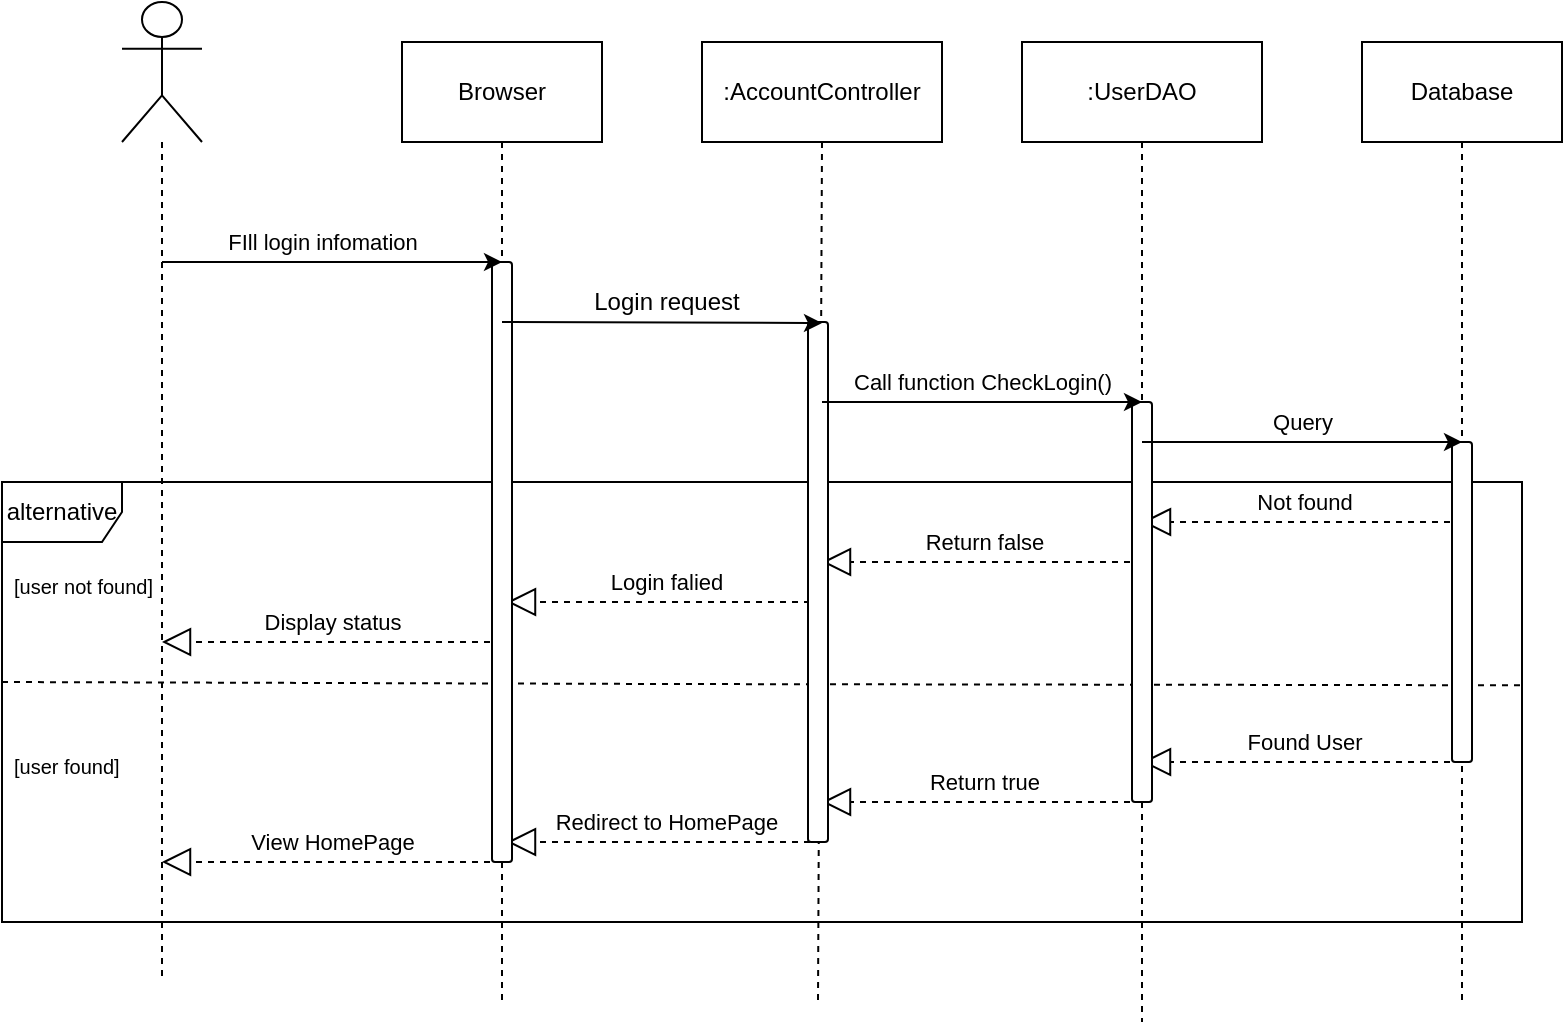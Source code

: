 <mxfile version="14.8.1" type="device"><diagram id="Ux88fUvOWw_Rc9Goepsm" name="Page-1"><mxGraphModel dx="1146" dy="526" grid="1" gridSize="10" guides="1" tooltips="1" connect="1" arrows="1" fold="1" page="1" pageScale="1" pageWidth="827" pageHeight="1169" math="0" shadow="0"><root><mxCell id="0"/><mxCell id="1" parent="0"/><mxCell id="q5nNowkRErdxKvwEoenb-12" value="alternative" style="shape=umlFrame;whiteSpace=wrap;html=1;" parent="1" vertex="1"><mxGeometry x="30" y="260" width="760" height="220" as="geometry"/></mxCell><mxCell id="wGBdBniwJs4qPRTGTJWb-1" value="" style="endArrow=none;dashed=1;html=1;exitX=0.5;exitY=1;exitDx=0;exitDy=0;" parent="1" source="wGBdBniwJs4qPRTGTJWb-6" edge="1"><mxGeometry width="50" height="50" relative="1" as="geometry"><mxPoint x="506" y="90" as="sourcePoint"/><mxPoint x="438" y="520" as="targetPoint"/></mxGeometry></mxCell><mxCell id="wGBdBniwJs4qPRTGTJWb-2" value="" style="shape=umlActor;verticalLabelPosition=bottom;verticalAlign=top;html=1;outlineConnect=0;" parent="1" vertex="1"><mxGeometry x="90" y="20" width="40" height="70" as="geometry"/></mxCell><mxCell id="wGBdBniwJs4qPRTGTJWb-3" value="Browser" style="rounded=0;whiteSpace=wrap;html=1;" parent="1" vertex="1"><mxGeometry x="230" y="40" width="100" height="50" as="geometry"/></mxCell><mxCell id="wGBdBniwJs4qPRTGTJWb-5" value=":UserDAO" style="rounded=0;whiteSpace=wrap;html=1;" parent="1" vertex="1"><mxGeometry x="540" y="40" width="120" height="50" as="geometry"/></mxCell><mxCell id="wGBdBniwJs4qPRTGTJWb-6" value=":AccountController" style="rounded=0;whiteSpace=wrap;html=1;" parent="1" vertex="1"><mxGeometry x="380" y="40" width="120" height="50" as="geometry"/></mxCell><mxCell id="wGBdBniwJs4qPRTGTJWb-7" value="Database" style="rounded=0;whiteSpace=wrap;html=1;" parent="1" vertex="1"><mxGeometry x="710" y="40" width="100" height="50" as="geometry"/></mxCell><mxCell id="wGBdBniwJs4qPRTGTJWb-8" value="" style="endArrow=none;dashed=1;html=1;exitX=0.5;exitY=1;exitDx=0;exitDy=0;" parent="1" source="wGBdBniwJs4qPRTGTJWb-3" edge="1"><mxGeometry width="50" height="50" relative="1" as="geometry"><mxPoint x="470" y="290" as="sourcePoint"/><mxPoint x="280" y="520" as="targetPoint"/></mxGeometry></mxCell><mxCell id="wGBdBniwJs4qPRTGTJWb-10" value="" style="endArrow=none;dashed=1;html=1;exitX=0.5;exitY=1;exitDx=0;exitDy=0;" parent="1" source="wGBdBniwJs4qPRTGTJWb-5" edge="1"><mxGeometry width="50" height="50" relative="1" as="geometry"><mxPoint x="605" y="120" as="sourcePoint"/><mxPoint x="600" y="530" as="targetPoint"/></mxGeometry></mxCell><mxCell id="wGBdBniwJs4qPRTGTJWb-20" value="" style="endArrow=none;dashed=1;html=1;exitX=0.5;exitY=1;exitDx=0;exitDy=0;" parent="1" source="wGBdBniwJs4qPRTGTJWb-7" edge="1"><mxGeometry width="50" height="50" relative="1" as="geometry"><mxPoint x="760" y="110" as="sourcePoint"/><mxPoint x="760" y="520" as="targetPoint"/></mxGeometry></mxCell><mxCell id="q5nNowkRErdxKvwEoenb-4" value="" style="endArrow=none;dashed=1;html=1;exitX=0.5;exitY=1;exitDx=0;exitDy=0;" parent="1" edge="1"><mxGeometry width="50" height="50" relative="1" as="geometry"><mxPoint x="110.0" y="90" as="sourcePoint"/><mxPoint x="110.0" y="510" as="targetPoint"/></mxGeometry></mxCell><mxCell id="q5nNowkRErdxKvwEoenb-11" value="" style="endArrow=block;dashed=1;endFill=0;endSize=12;html=1;" parent="1" edge="1"><mxGeometry width="160" relative="1" as="geometry"><mxPoint x="760" y="280" as="sourcePoint"/><mxPoint x="600" y="280" as="targetPoint"/></mxGeometry></mxCell><mxCell id="q5nNowkRErdxKvwEoenb-13" value="Not found" style="edgeLabel;html=1;align=center;verticalAlign=middle;resizable=0;points=[];" parent="q5nNowkRErdxKvwEoenb-11" vertex="1" connectable="0"><mxGeometry x="0.232" y="-2" relative="1" as="geometry"><mxPoint x="19" y="-8" as="offset"/></mxGeometry></mxCell><mxCell id="q5nNowkRErdxKvwEoenb-14" value="" style="endArrow=block;dashed=1;endFill=0;endSize=12;html=1;" parent="1" edge="1"><mxGeometry width="160" relative="1" as="geometry"><mxPoint x="600" y="300" as="sourcePoint"/><mxPoint x="440" y="300" as="targetPoint"/></mxGeometry></mxCell><mxCell id="q5nNowkRErdxKvwEoenb-15" value="Return false" style="edgeLabel;html=1;align=center;verticalAlign=middle;resizable=0;points=[];" parent="q5nNowkRErdxKvwEoenb-14" vertex="1" connectable="0"><mxGeometry x="0.232" y="-2" relative="1" as="geometry"><mxPoint x="19" y="-8" as="offset"/></mxGeometry></mxCell><mxCell id="q5nNowkRErdxKvwEoenb-16" value="" style="endArrow=block;dashed=1;endFill=0;endSize=12;html=1;" parent="1" edge="1"><mxGeometry width="160" relative="1" as="geometry"><mxPoint x="440" y="320" as="sourcePoint"/><mxPoint x="282.5" y="320" as="targetPoint"/></mxGeometry></mxCell><mxCell id="q5nNowkRErdxKvwEoenb-17" value="Login falied" style="edgeLabel;html=1;align=center;verticalAlign=middle;resizable=0;points=[];" parent="q5nNowkRErdxKvwEoenb-16" vertex="1" connectable="0"><mxGeometry x="0.232" y="-2" relative="1" as="geometry"><mxPoint x="19" y="-8" as="offset"/></mxGeometry></mxCell><mxCell id="q5nNowkRErdxKvwEoenb-18" value="" style="endArrow=block;dashed=1;endFill=0;endSize=12;html=1;" parent="1" edge="1"><mxGeometry width="160" relative="1" as="geometry"><mxPoint x="280" y="340" as="sourcePoint"/><mxPoint x="110" y="340" as="targetPoint"/></mxGeometry></mxCell><mxCell id="q5nNowkRErdxKvwEoenb-19" value="Display status" style="edgeLabel;html=1;align=center;verticalAlign=middle;resizable=0;points=[];" parent="q5nNowkRErdxKvwEoenb-18" vertex="1" connectable="0"><mxGeometry x="0.232" y="-2" relative="1" as="geometry"><mxPoint x="19" y="-8" as="offset"/></mxGeometry></mxCell><mxCell id="q5nNowkRErdxKvwEoenb-21" value="" style="endArrow=none;dashed=1;html=1;entryX=0.999;entryY=0.462;entryDx=0;entryDy=0;entryPerimeter=0;" parent="1" target="q5nNowkRErdxKvwEoenb-12" edge="1"><mxGeometry width="50" height="50" relative="1" as="geometry"><mxPoint x="30" y="360" as="sourcePoint"/><mxPoint x="610" y="540" as="targetPoint"/><Array as="points"><mxPoint x="360" y="361"/></Array></mxGeometry></mxCell><mxCell id="q5nNowkRErdxKvwEoenb-22" value="[user not found]" style="text;strokeColor=none;fillColor=none;align=left;verticalAlign=top;spacingLeft=4;spacingRight=4;overflow=hidden;rotatable=0;points=[[0,0.5],[1,0.5]];portConstraint=eastwest;fontSize=10;" parent="1" vertex="1"><mxGeometry x="30" y="300" width="80" height="30" as="geometry"/></mxCell><mxCell id="q5nNowkRErdxKvwEoenb-23" value="" style="endArrow=block;dashed=1;endFill=0;endSize=12;html=1;" parent="1" edge="1"><mxGeometry width="160" relative="1" as="geometry"><mxPoint x="760" y="400" as="sourcePoint"/><mxPoint x="600" y="400" as="targetPoint"/></mxGeometry></mxCell><mxCell id="q5nNowkRErdxKvwEoenb-24" value="Found User" style="edgeLabel;html=1;align=center;verticalAlign=middle;resizable=0;points=[];" parent="q5nNowkRErdxKvwEoenb-23" vertex="1" connectable="0"><mxGeometry x="0.232" y="-2" relative="1" as="geometry"><mxPoint x="19" y="-8" as="offset"/></mxGeometry></mxCell><mxCell id="q5nNowkRErdxKvwEoenb-25" value="" style="endArrow=block;dashed=1;endFill=0;endSize=12;html=1;" parent="1" edge="1"><mxGeometry width="160" relative="1" as="geometry"><mxPoint x="600" y="420.0" as="sourcePoint"/><mxPoint x="440" y="420.0" as="targetPoint"/></mxGeometry></mxCell><mxCell id="q5nNowkRErdxKvwEoenb-26" value="Return true" style="edgeLabel;html=1;align=center;verticalAlign=middle;resizable=0;points=[];" parent="q5nNowkRErdxKvwEoenb-25" vertex="1" connectable="0"><mxGeometry x="0.232" y="-2" relative="1" as="geometry"><mxPoint x="19" y="-8" as="offset"/></mxGeometry></mxCell><mxCell id="q5nNowkRErdxKvwEoenb-27" value="" style="endArrow=block;dashed=1;endFill=0;endSize=12;html=1;" parent="1" edge="1"><mxGeometry width="160" relative="1" as="geometry"><mxPoint x="440" y="440" as="sourcePoint"/><mxPoint x="282.5" y="440.0" as="targetPoint"/></mxGeometry></mxCell><mxCell id="q5nNowkRErdxKvwEoenb-28" value="Redirect to HomePage" style="edgeLabel;html=1;align=center;verticalAlign=middle;resizable=0;points=[];" parent="q5nNowkRErdxKvwEoenb-27" vertex="1" connectable="0"><mxGeometry x="0.232" y="-2" relative="1" as="geometry"><mxPoint x="19" y="-8" as="offset"/></mxGeometry></mxCell><mxCell id="q5nNowkRErdxKvwEoenb-29" value="" style="endArrow=block;dashed=1;endFill=0;endSize=12;html=1;" parent="1" edge="1"><mxGeometry width="160" relative="1" as="geometry"><mxPoint x="280" y="450.0" as="sourcePoint"/><mxPoint x="110" y="450" as="targetPoint"/></mxGeometry></mxCell><mxCell id="q5nNowkRErdxKvwEoenb-30" value="View HomePage" style="edgeLabel;html=1;align=center;verticalAlign=middle;resizable=0;points=[];" parent="q5nNowkRErdxKvwEoenb-29" vertex="1" connectable="0"><mxGeometry x="0.232" y="-2" relative="1" as="geometry"><mxPoint x="19" y="-8" as="offset"/></mxGeometry></mxCell><mxCell id="q5nNowkRErdxKvwEoenb-31" value="[user found]" style="text;strokeColor=none;fillColor=none;align=left;verticalAlign=top;spacingLeft=4;spacingRight=4;overflow=hidden;rotatable=0;points=[[0,0.5],[1,0.5]];portConstraint=eastwest;fontSize=10;" parent="1" vertex="1"><mxGeometry x="30" y="390" width="80" height="30" as="geometry"/></mxCell><mxCell id="8dcIYH9Bya47Zs-4izmG-1" value="" style="rounded=1;whiteSpace=wrap;html=1;" vertex="1" parent="1"><mxGeometry x="275" y="150" width="10" height="300" as="geometry"/></mxCell><mxCell id="wGBdBniwJs4qPRTGTJWb-12" value="" style="endArrow=classic;html=1;" parent="1" edge="1"><mxGeometry width="50" height="50" relative="1" as="geometry"><mxPoint x="110" y="150" as="sourcePoint"/><mxPoint x="280" y="150" as="targetPoint"/></mxGeometry></mxCell><mxCell id="q5nNowkRErdxKvwEoenb-5" value="FIll login infomation" style="edgeLabel;html=1;align=center;verticalAlign=middle;resizable=0;points=[];" parent="wGBdBniwJs4qPRTGTJWb-12" vertex="1" connectable="0"><mxGeometry x="-0.198" y="-1" relative="1" as="geometry"><mxPoint x="12" y="-11" as="offset"/></mxGeometry></mxCell><mxCell id="8dcIYH9Bya47Zs-4izmG-2" value="" style="rounded=1;whiteSpace=wrap;html=1;" vertex="1" parent="1"><mxGeometry x="433" y="180" width="10" height="260" as="geometry"/></mxCell><mxCell id="8dcIYH9Bya47Zs-4izmG-3" value="" style="rounded=1;whiteSpace=wrap;html=1;" vertex="1" parent="1"><mxGeometry x="595" y="220" width="10" height="200" as="geometry"/></mxCell><mxCell id="wGBdBniwJs4qPRTGTJWb-30" value="Login request" style="text;html=1;strokeColor=none;fillColor=none;align=center;verticalAlign=middle;whiteSpace=wrap;rounded=0;" parent="1" vertex="1"><mxGeometry x="310" y="160" width="105" height="20" as="geometry"/></mxCell><mxCell id="wGBdBniwJs4qPRTGTJWb-15" value="" style="endArrow=classic;html=1;exitX=0;exitY=1;exitDx=0;exitDy=0;" parent="1" edge="1"><mxGeometry width="50" height="50" relative="1" as="geometry"><mxPoint x="280" y="180" as="sourcePoint"/><mxPoint x="440" y="180.5" as="targetPoint"/></mxGeometry></mxCell><mxCell id="q5nNowkRErdxKvwEoenb-7" value="" style="endArrow=classic;html=1;" parent="1" edge="1"><mxGeometry width="50" height="50" relative="1" as="geometry"><mxPoint x="440" y="220" as="sourcePoint"/><mxPoint x="600" y="220" as="targetPoint"/></mxGeometry></mxCell><mxCell id="q5nNowkRErdxKvwEoenb-8" value="Call function CheckLogin()" style="edgeLabel;html=1;align=center;verticalAlign=middle;resizable=0;points=[];" parent="q5nNowkRErdxKvwEoenb-7" vertex="1" connectable="0"><mxGeometry x="-0.178" y="-2" relative="1" as="geometry"><mxPoint x="14" y="-12" as="offset"/></mxGeometry></mxCell><mxCell id="8dcIYH9Bya47Zs-4izmG-5" value="" style="rounded=1;whiteSpace=wrap;html=1;" vertex="1" parent="1"><mxGeometry x="755" y="240" width="10" height="160" as="geometry"/></mxCell><mxCell id="q5nNowkRErdxKvwEoenb-9" value="" style="endArrow=classic;html=1;" parent="1" edge="1"><mxGeometry width="50" height="50" relative="1" as="geometry"><mxPoint x="600" y="240" as="sourcePoint"/><mxPoint x="760" y="240" as="targetPoint"/></mxGeometry></mxCell><mxCell id="q5nNowkRErdxKvwEoenb-10" value="Query" style="edgeLabel;html=1;align=center;verticalAlign=middle;resizable=0;points=[];" parent="q5nNowkRErdxKvwEoenb-9" vertex="1" connectable="0"><mxGeometry x="-0.178" y="-2" relative="1" as="geometry"><mxPoint x="14" y="-12" as="offset"/></mxGeometry></mxCell></root></mxGraphModel></diagram></mxfile>